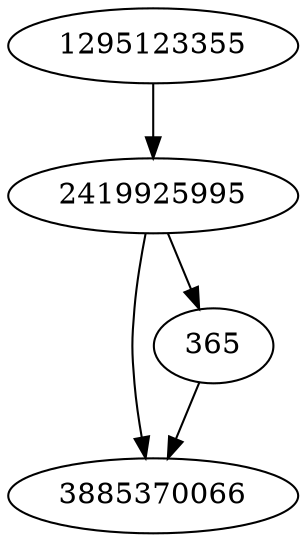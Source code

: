strict digraph  {
3885370066;
1295123355;
365;
2419925995;
1295123355 -> 2419925995;
365 -> 3885370066;
2419925995 -> 3885370066;
2419925995 -> 365;
}
